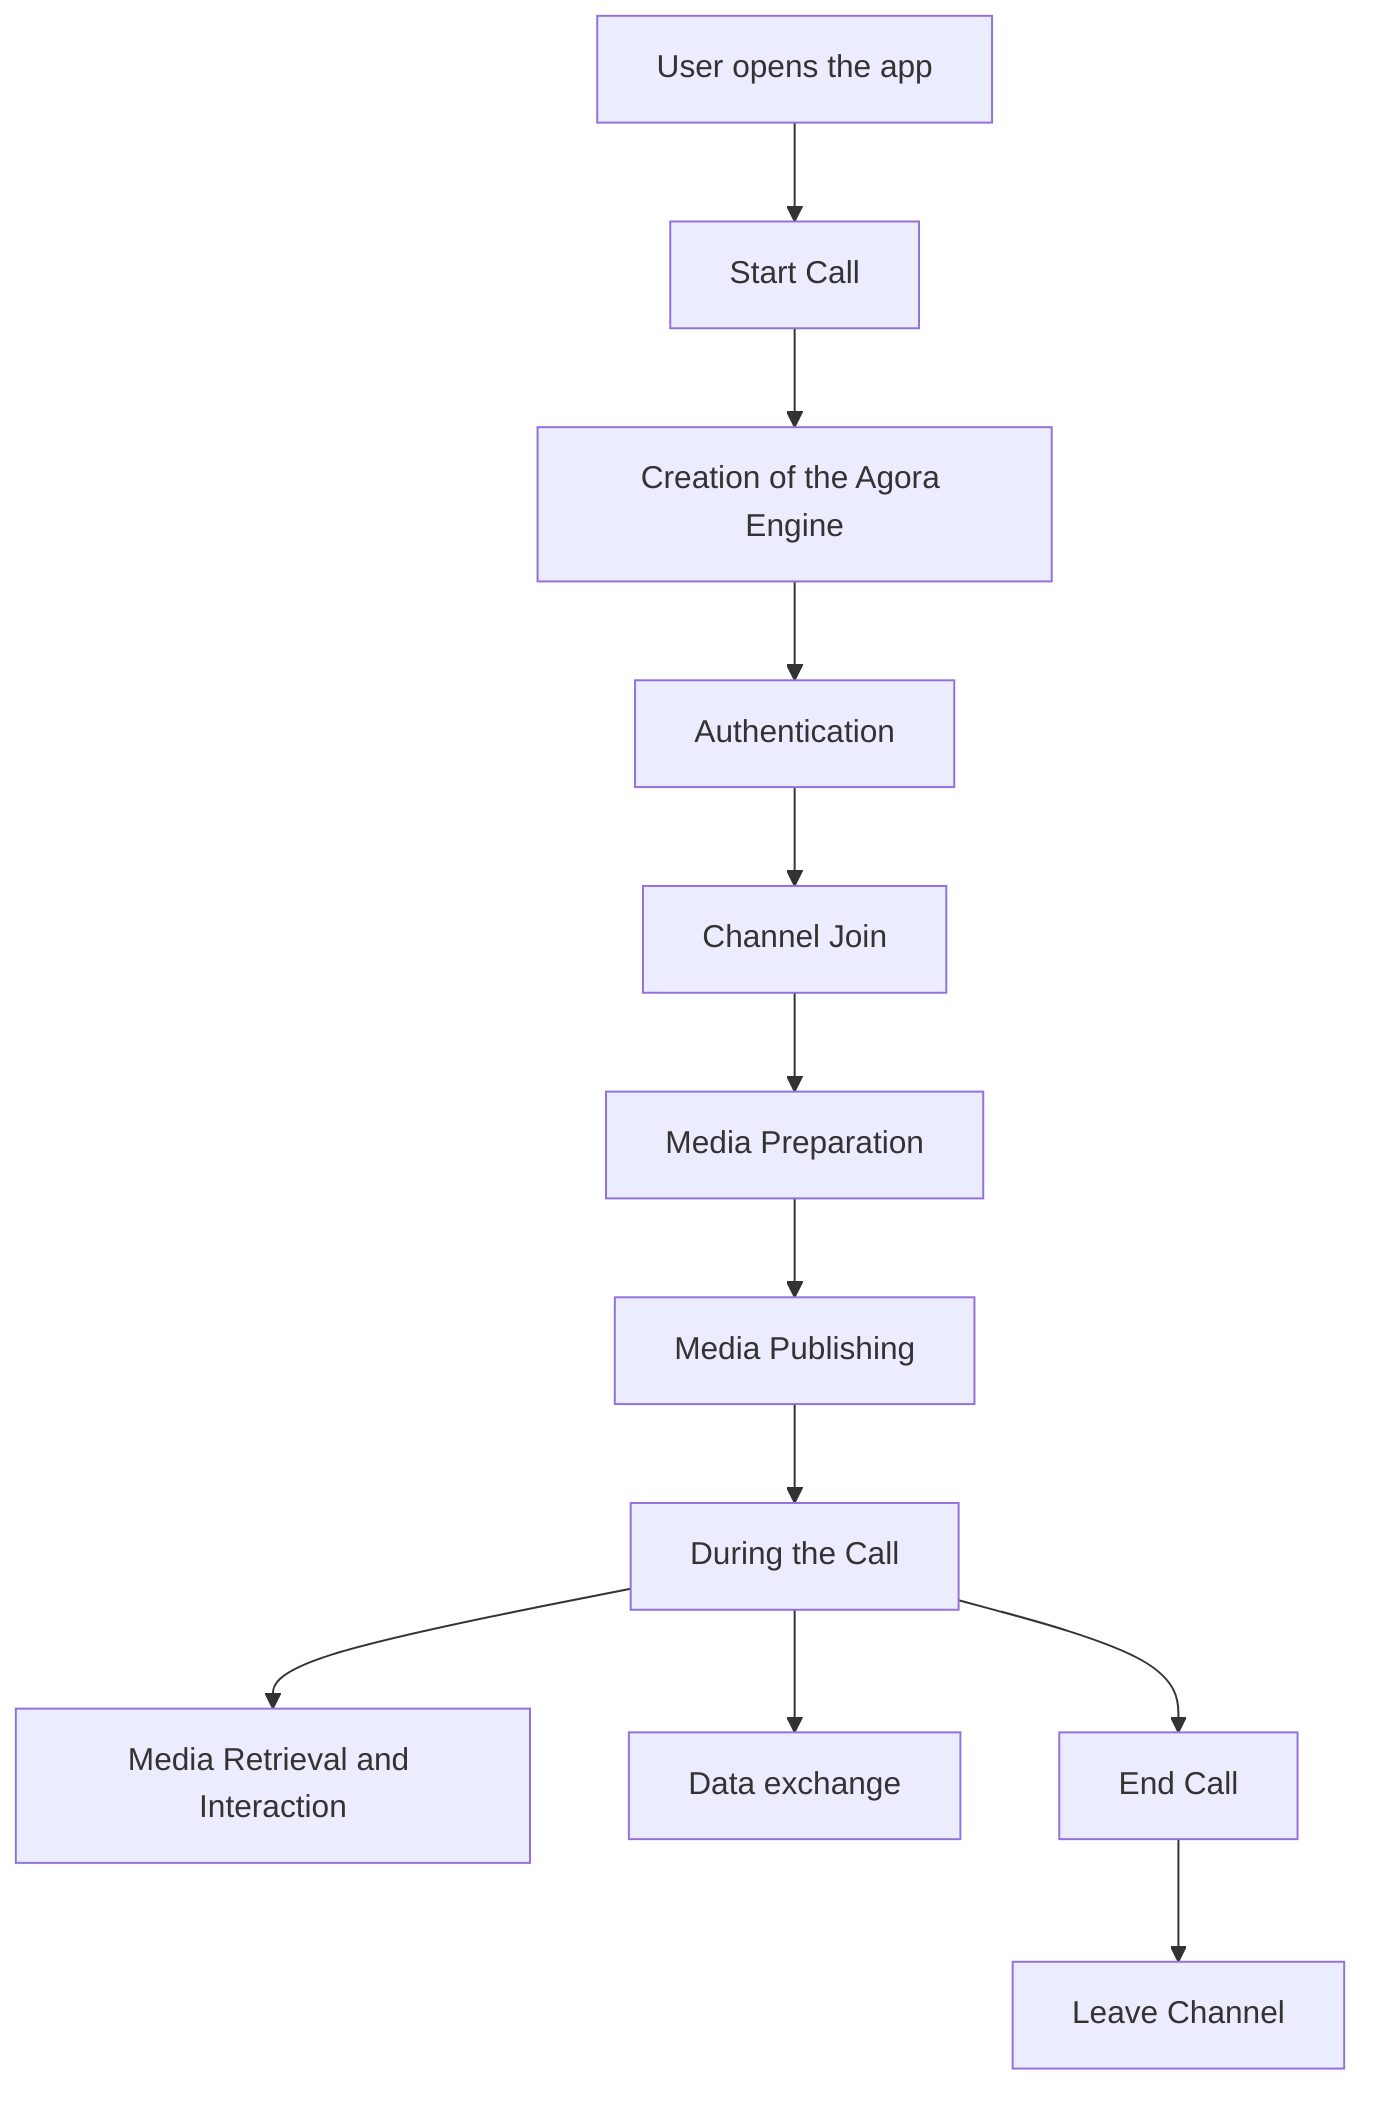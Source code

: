 flowchart TD
    A[User opens the app] --> B[Start Call]
    B --> C[Creation of the Agora Engine]
    C --> D[Authentication]
    D --> E[Channel Join]
    E --> F[Media Preparation]
    F --> G[Media Publishing]
    G --> H[During the Call]
    H --> I[Media Retrieval and Interaction]
    H --> J[Data exchange]
    H --> K[End Call]
    K --> L[Leave Channel]